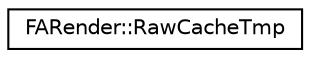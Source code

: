 digraph G
{
  edge [fontname="Helvetica",fontsize="10",labelfontname="Helvetica",labelfontsize="10"];
  node [fontname="Helvetica",fontsize="10",shape=record];
  rankdir="LR";
  Node1 [label="FARender::RawCacheTmp",height=0.2,width=0.4,color="black", fillcolor="white", style="filled",URL="$struct_f_a_render_1_1_raw_cache_tmp.html"];
}
